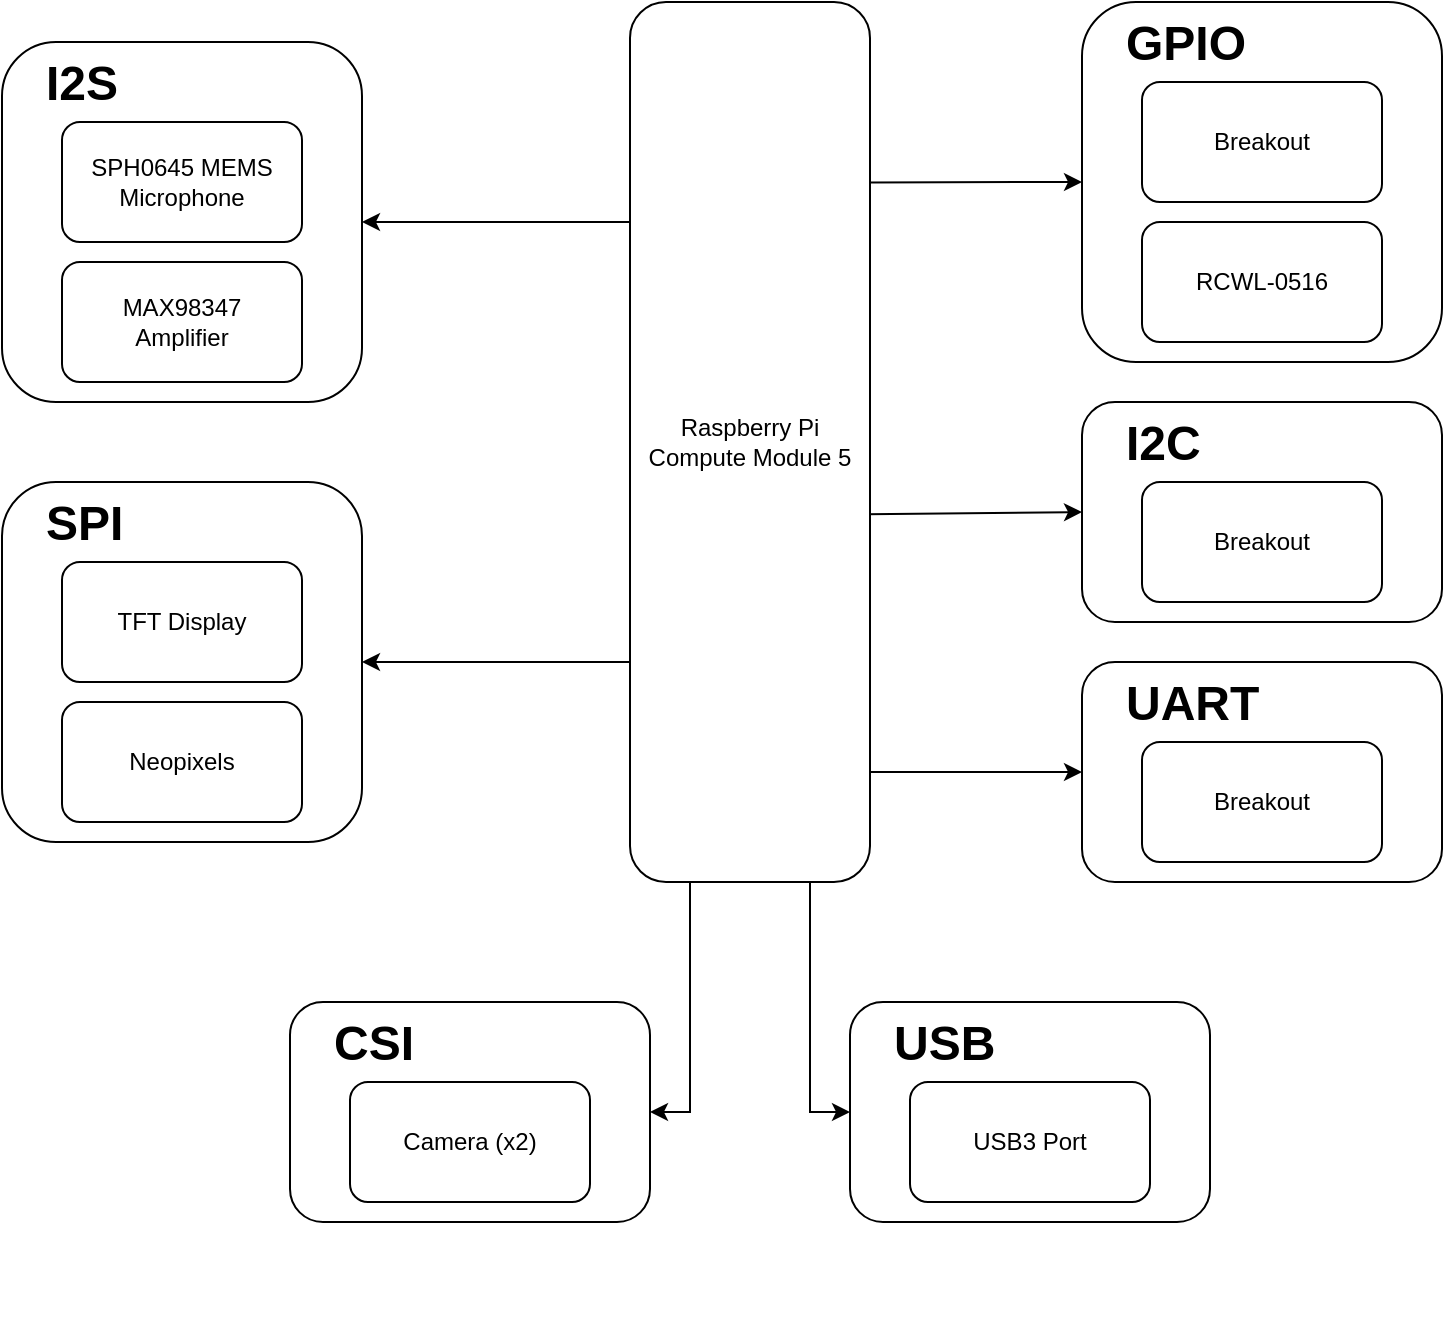 <mxfile version="25.0.3">
  <diagram name="Page-1" id="oB73Pj1d5-FErsLsA9Aw">
    <mxGraphModel dx="1026" dy="579" grid="1" gridSize="10" guides="1" tooltips="1" connect="1" arrows="1" fold="1" page="1" pageScale="1" pageWidth="827" pageHeight="1169" math="0" shadow="0">
      <root>
        <mxCell id="0" />
        <mxCell id="1" parent="0" />
        <mxCell id="dYm7dDyOneSl2GsxLzdn-23" style="rounded=0;orthogonalLoop=1;jettySize=auto;html=1;exitX=0;exitY=0.25;exitDx=0;exitDy=0;entryX=1;entryY=0.5;entryDx=0;entryDy=0;" edge="1" parent="1" source="dYm7dDyOneSl2GsxLzdn-1" target="dYm7dDyOneSl2GsxLzdn-4">
          <mxGeometry relative="1" as="geometry" />
        </mxCell>
        <mxCell id="dYm7dDyOneSl2GsxLzdn-24" style="rounded=0;orthogonalLoop=1;jettySize=auto;html=1;exitX=0;exitY=0.75;exitDx=0;exitDy=0;entryX=1;entryY=0.5;entryDx=0;entryDy=0;" edge="1" parent="1" source="dYm7dDyOneSl2GsxLzdn-1" target="dYm7dDyOneSl2GsxLzdn-6">
          <mxGeometry relative="1" as="geometry" />
        </mxCell>
        <mxCell id="dYm7dDyOneSl2GsxLzdn-25" style="rounded=0;orthogonalLoop=1;jettySize=auto;html=1;exitX=1;exitY=0.205;exitDx=0;exitDy=0;entryX=0;entryY=0.5;entryDx=0;entryDy=0;exitPerimeter=0;" edge="1" parent="1" source="dYm7dDyOneSl2GsxLzdn-1" target="dYm7dDyOneSl2GsxLzdn-10">
          <mxGeometry relative="1" as="geometry" />
        </mxCell>
        <mxCell id="dYm7dDyOneSl2GsxLzdn-26" style="rounded=0;orthogonalLoop=1;jettySize=auto;html=1;exitX=0.983;exitY=0.582;exitDx=0;exitDy=0;entryX=0;entryY=0.5;entryDx=0;entryDy=0;exitPerimeter=0;" edge="1" parent="1" source="dYm7dDyOneSl2GsxLzdn-1" target="dYm7dDyOneSl2GsxLzdn-14">
          <mxGeometry relative="1" as="geometry" />
        </mxCell>
        <mxCell id="dYm7dDyOneSl2GsxLzdn-27" style="rounded=0;orthogonalLoop=1;jettySize=auto;html=1;exitX=1;exitY=0.875;exitDx=0;exitDy=0;entryX=0;entryY=0.5;entryDx=0;entryDy=0;exitPerimeter=0;" edge="1" parent="1" source="dYm7dDyOneSl2GsxLzdn-1" target="dYm7dDyOneSl2GsxLzdn-18">
          <mxGeometry relative="1" as="geometry" />
        </mxCell>
        <mxCell id="dYm7dDyOneSl2GsxLzdn-38" style="edgeStyle=orthogonalEdgeStyle;rounded=0;orthogonalLoop=1;jettySize=auto;html=1;exitX=0.25;exitY=1;exitDx=0;exitDy=0;entryX=1;entryY=0.5;entryDx=0;entryDy=0;" edge="1" parent="1" source="dYm7dDyOneSl2GsxLzdn-1" target="dYm7dDyOneSl2GsxLzdn-31">
          <mxGeometry relative="1" as="geometry" />
        </mxCell>
        <mxCell id="dYm7dDyOneSl2GsxLzdn-39" style="edgeStyle=orthogonalEdgeStyle;rounded=0;orthogonalLoop=1;jettySize=auto;html=1;exitX=0.75;exitY=1;exitDx=0;exitDy=0;entryX=0;entryY=0.5;entryDx=0;entryDy=0;" edge="1" parent="1" source="dYm7dDyOneSl2GsxLzdn-1" target="dYm7dDyOneSl2GsxLzdn-35">
          <mxGeometry relative="1" as="geometry" />
        </mxCell>
        <mxCell id="dYm7dDyOneSl2GsxLzdn-1" value="Raspberry Pi&lt;br&gt;Compute Module 5" style="rounded=1;whiteSpace=wrap;html=1;" vertex="1" parent="1">
          <mxGeometry x="354" y="80" width="120" height="440" as="geometry" />
        </mxCell>
        <mxCell id="dYm7dDyOneSl2GsxLzdn-10" value="" style="rounded=1;whiteSpace=wrap;html=1;" vertex="1" parent="1">
          <mxGeometry x="580" y="80" width="180" height="180" as="geometry" />
        </mxCell>
        <mxCell id="dYm7dDyOneSl2GsxLzdn-11" value="Breakout" style="rounded=1;whiteSpace=wrap;html=1;" vertex="1" parent="1">
          <mxGeometry x="610" y="120" width="120" height="60" as="geometry" />
        </mxCell>
        <mxCell id="dYm7dDyOneSl2GsxLzdn-12" value="RCWL-0516" style="rounded=1;whiteSpace=wrap;html=1;" vertex="1" parent="1">
          <mxGeometry x="610" y="190" width="120" height="60" as="geometry" />
        </mxCell>
        <mxCell id="dYm7dDyOneSl2GsxLzdn-13" value="&lt;h1 style=&quot;margin-top: 0px;&quot;&gt;&lt;span style=&quot;background-color: initial;&quot;&gt;GPIO&lt;/span&gt;&lt;/h1&gt;" style="text;html=1;whiteSpace=wrap;overflow=hidden;rounded=0;" vertex="1" parent="1">
          <mxGeometry x="600" y="80" width="70" height="40" as="geometry" />
        </mxCell>
        <mxCell id="dYm7dDyOneSl2GsxLzdn-14" value="" style="rounded=1;whiteSpace=wrap;html=1;" vertex="1" parent="1">
          <mxGeometry x="580" y="280" width="180" height="110" as="geometry" />
        </mxCell>
        <mxCell id="dYm7dDyOneSl2GsxLzdn-15" value="Breakout" style="rounded=1;whiteSpace=wrap;html=1;" vertex="1" parent="1">
          <mxGeometry x="610" y="320" width="120" height="60" as="geometry" />
        </mxCell>
        <mxCell id="dYm7dDyOneSl2GsxLzdn-17" value="&lt;h1 style=&quot;margin-top: 0px;&quot;&gt;&lt;span style=&quot;background-color: initial;&quot;&gt;I2C&lt;/span&gt;&lt;/h1&gt;" style="text;html=1;whiteSpace=wrap;overflow=hidden;rounded=0;" vertex="1" parent="1">
          <mxGeometry x="600" y="280" width="70" height="40" as="geometry" />
        </mxCell>
        <mxCell id="dYm7dDyOneSl2GsxLzdn-18" value="" style="rounded=1;whiteSpace=wrap;html=1;" vertex="1" parent="1">
          <mxGeometry x="580" y="410" width="180" height="110" as="geometry" />
        </mxCell>
        <mxCell id="dYm7dDyOneSl2GsxLzdn-19" value="Breakout" style="rounded=1;whiteSpace=wrap;html=1;" vertex="1" parent="1">
          <mxGeometry x="610" y="450" width="120" height="60" as="geometry" />
        </mxCell>
        <mxCell id="dYm7dDyOneSl2GsxLzdn-20" value="&lt;h1 style=&quot;margin-top: 0px;&quot;&gt;&lt;span style=&quot;background-color: initial;&quot;&gt;UART&lt;/span&gt;&lt;/h1&gt;" style="text;html=1;whiteSpace=wrap;overflow=hidden;rounded=0;" vertex="1" parent="1">
          <mxGeometry x="600" y="410" width="70" height="40" as="geometry" />
        </mxCell>
        <mxCell id="dYm7dDyOneSl2GsxLzdn-22" value="" style="group" vertex="1" connectable="0" parent="1">
          <mxGeometry x="40" y="320" width="180" height="180" as="geometry" />
        </mxCell>
        <mxCell id="dYm7dDyOneSl2GsxLzdn-6" value="" style="rounded=1;whiteSpace=wrap;html=1;" vertex="1" parent="dYm7dDyOneSl2GsxLzdn-22">
          <mxGeometry width="180" height="180" as="geometry" />
        </mxCell>
        <mxCell id="dYm7dDyOneSl2GsxLzdn-7" value="TFT Display" style="rounded=1;whiteSpace=wrap;html=1;" vertex="1" parent="dYm7dDyOneSl2GsxLzdn-22">
          <mxGeometry x="30" y="40" width="120" height="60" as="geometry" />
        </mxCell>
        <mxCell id="dYm7dDyOneSl2GsxLzdn-8" value="Neopixels" style="rounded=1;whiteSpace=wrap;html=1;" vertex="1" parent="dYm7dDyOneSl2GsxLzdn-22">
          <mxGeometry x="30" y="110" width="120" height="60" as="geometry" />
        </mxCell>
        <mxCell id="dYm7dDyOneSl2GsxLzdn-9" value="&lt;h1 style=&quot;margin-top: 0px;&quot;&gt;&lt;span style=&quot;background-color: initial;&quot;&gt;SPI&lt;/span&gt;&lt;/h1&gt;" style="text;html=1;whiteSpace=wrap;overflow=hidden;rounded=0;" vertex="1" parent="dYm7dDyOneSl2GsxLzdn-22">
          <mxGeometry x="20" width="50" height="40" as="geometry" />
        </mxCell>
        <mxCell id="dYm7dDyOneSl2GsxLzdn-28" value="" style="group" vertex="1" connectable="0" parent="1">
          <mxGeometry x="40" y="100" width="180" height="180" as="geometry" />
        </mxCell>
        <mxCell id="dYm7dDyOneSl2GsxLzdn-4" value="" style="rounded=1;whiteSpace=wrap;html=1;" vertex="1" parent="dYm7dDyOneSl2GsxLzdn-28">
          <mxGeometry width="180" height="180" as="geometry" />
        </mxCell>
        <mxCell id="dYm7dDyOneSl2GsxLzdn-2" value="SPH0645 MEMS&lt;br&gt;Microphone" style="rounded=1;whiteSpace=wrap;html=1;" vertex="1" parent="dYm7dDyOneSl2GsxLzdn-28">
          <mxGeometry x="30" y="40" width="120" height="60" as="geometry" />
        </mxCell>
        <mxCell id="dYm7dDyOneSl2GsxLzdn-3" value="MAX98347&lt;br&gt;Amplifier" style="rounded=1;whiteSpace=wrap;html=1;" vertex="1" parent="dYm7dDyOneSl2GsxLzdn-28">
          <mxGeometry x="30" y="110" width="120" height="60" as="geometry" />
        </mxCell>
        <mxCell id="dYm7dDyOneSl2GsxLzdn-5" value="&lt;h1 style=&quot;margin-top: 0px;&quot;&gt;&lt;span style=&quot;background-color: initial;&quot;&gt;I2S&lt;/span&gt;&lt;/h1&gt;" style="text;html=1;whiteSpace=wrap;overflow=hidden;rounded=0;" vertex="1" parent="dYm7dDyOneSl2GsxLzdn-28">
          <mxGeometry x="20" width="50" height="40" as="geometry" />
        </mxCell>
        <mxCell id="dYm7dDyOneSl2GsxLzdn-30" value="" style="group" vertex="1" connectable="0" parent="1">
          <mxGeometry x="140" y="570" width="180" height="180" as="geometry" />
        </mxCell>
        <mxCell id="dYm7dDyOneSl2GsxLzdn-31" value="" style="rounded=1;whiteSpace=wrap;html=1;movable=1;resizable=1;rotatable=1;deletable=1;editable=1;locked=0;connectable=1;" vertex="1" parent="dYm7dDyOneSl2GsxLzdn-30">
          <mxGeometry x="44" y="10" width="180" height="110" as="geometry" />
        </mxCell>
        <mxCell id="dYm7dDyOneSl2GsxLzdn-32" value="Camera (x2)" style="rounded=1;whiteSpace=wrap;html=1;" vertex="1" parent="dYm7dDyOneSl2GsxLzdn-30">
          <mxGeometry x="74" y="50" width="120" height="60" as="geometry" />
        </mxCell>
        <mxCell id="dYm7dDyOneSl2GsxLzdn-34" value="&lt;h1 style=&quot;margin-top: 0px;&quot;&gt;&lt;span style=&quot;background-color: initial;&quot;&gt;CSI&lt;/span&gt;&lt;/h1&gt;" style="text;html=1;whiteSpace=wrap;overflow=hidden;rounded=0;" vertex="1" parent="dYm7dDyOneSl2GsxLzdn-30">
          <mxGeometry x="64" y="10" width="50" height="40" as="geometry" />
        </mxCell>
        <mxCell id="dYm7dDyOneSl2GsxLzdn-35" value="" style="rounded=1;whiteSpace=wrap;html=1;movable=1;resizable=1;rotatable=1;deletable=1;editable=1;locked=0;connectable=1;" vertex="1" parent="1">
          <mxGeometry x="464" y="580" width="180" height="110" as="geometry" />
        </mxCell>
        <mxCell id="dYm7dDyOneSl2GsxLzdn-36" value="USB3 Port" style="rounded=1;whiteSpace=wrap;html=1;" vertex="1" parent="1">
          <mxGeometry x="494" y="620" width="120" height="60" as="geometry" />
        </mxCell>
        <mxCell id="dYm7dDyOneSl2GsxLzdn-37" value="&lt;h1 style=&quot;margin-top: 0px;&quot;&gt;&lt;span style=&quot;background-color: initial;&quot;&gt;USB&lt;/span&gt;&lt;/h1&gt;" style="text;html=1;whiteSpace=wrap;overflow=hidden;rounded=0;" vertex="1" parent="1">
          <mxGeometry x="484" y="580" width="66" height="40" as="geometry" />
        </mxCell>
      </root>
    </mxGraphModel>
  </diagram>
</mxfile>
